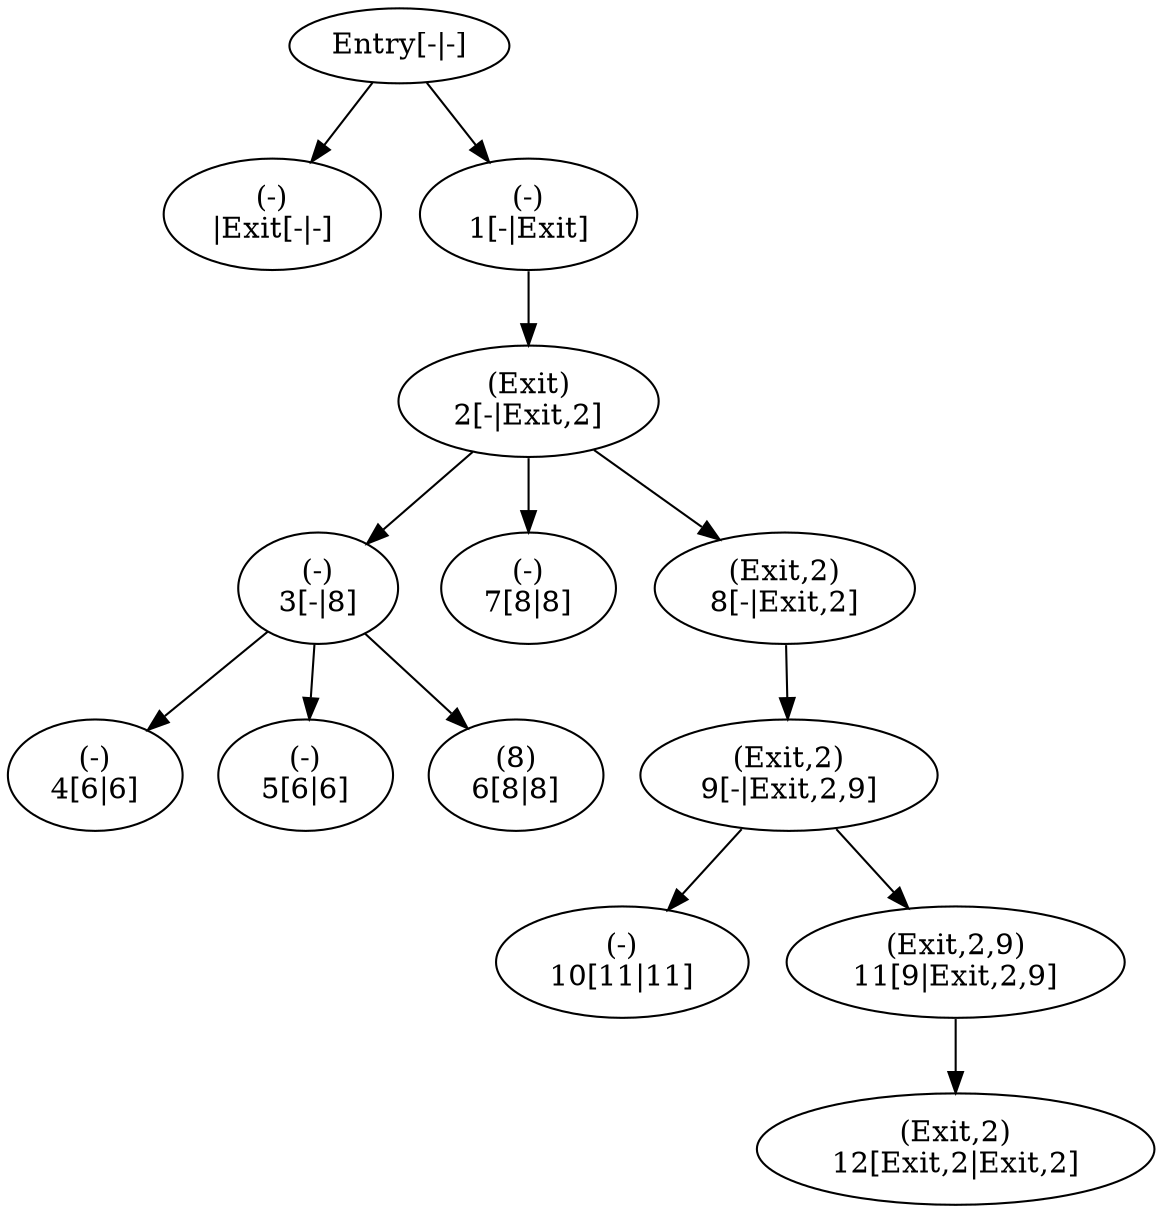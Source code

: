 digraph {
  Entry[label="Entry[-|-]"]
  Exit[label="(-)\n|Exit[-|-]"]
  1[label="(-)\n1[-|Exit]"]
  2[label="(Exit)\n2[-|Exit,2]"]
  3[label="(-)\n3[-|8]"]
  4[label="(-)\n4[6|6]"]
  5[label="(-)\n5[6|6]"]
  6[label="(8)\n6[8|8]"]
  7[label="(-)\n7[8|8]"]
  8[label="(Exit,2)\n8[-|Exit,2]"]
  9[label="(Exit,2)\n9[-|Exit,2,9]"]
  10[label="(-)\n10[11|11]"]
  11[label="(Exit,2,9)\n11[9|Exit,2,9]"]
  12[label="(Exit,2)\n12[Exit,2|Exit,2]"]
  Entry -> 1 -> 2 -> 3 -> 4
  3 -> 5
  3 -> 6
  2 -> 7
  2 -> 8 -> 9 -> 10
  9 -> 11 -> 12
  Entry -> Exit
}